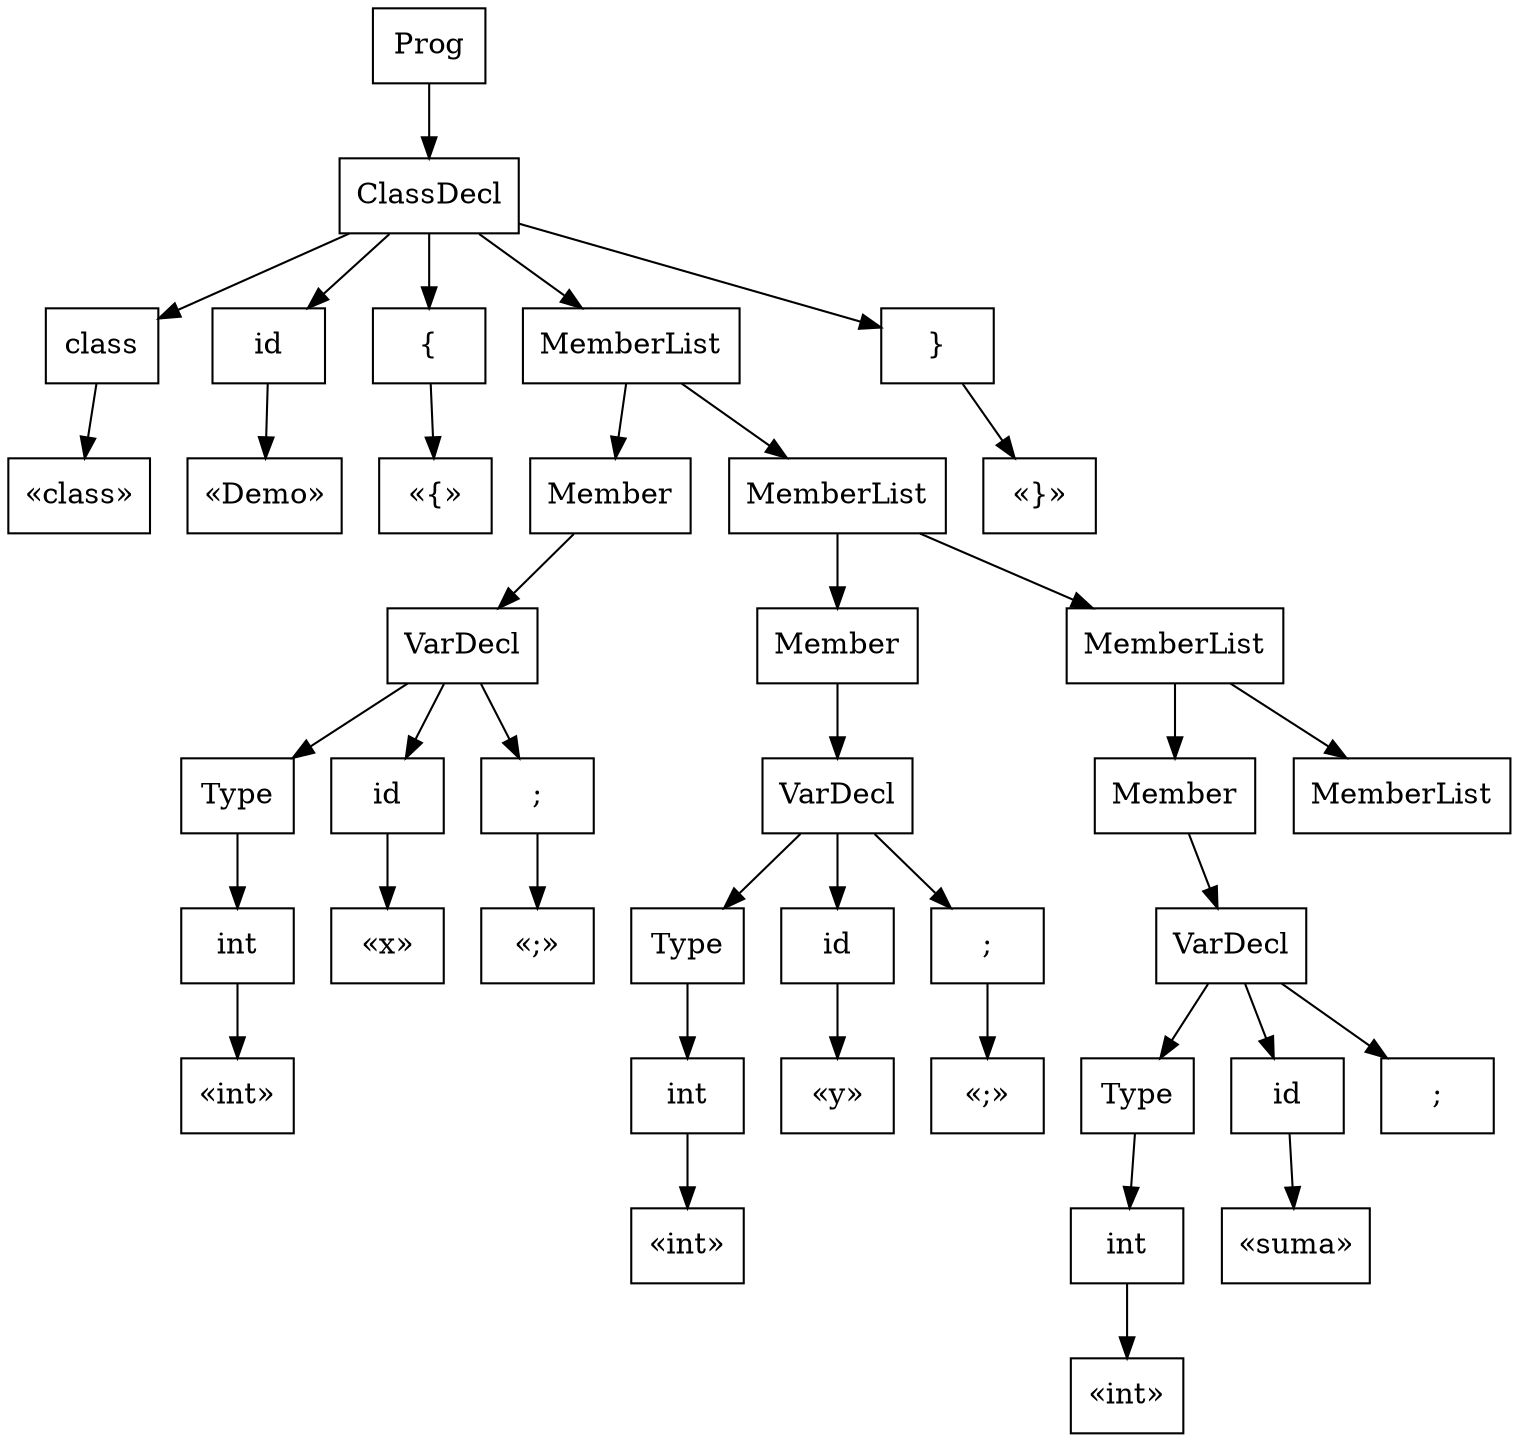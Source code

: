 digraph G { node [shape=box];
n0 [label="Prog"];
n1 [label="ClassDecl"];
n2 [label="class"];
n3 [label="«class»"];
n2 -> n3;
n1 -> n2;
n4 [label="id"];
n5 [label="«Demo»"];
n4 -> n5;
n1 -> n4;
n6 [label="{"];
n7 [label="«{»"];
n6 -> n7;
n1 -> n6;
n8 [label="MemberList"];
n9 [label="Member"];
n10 [label="VarDecl"];
n11 [label="Type"];
n12 [label="int"];
n13 [label="«int»"];
n12 -> n13;
n11 -> n12;
n10 -> n11;
n14 [label="id"];
n15 [label="«x»"];
n14 -> n15;
n10 -> n14;
n16 [label=";"];
n17 [label="«;»"];
n16 -> n17;
n10 -> n16;
n9 -> n10;
n8 -> n9;
n18 [label="MemberList"];
n19 [label="Member"];
n20 [label="VarDecl"];
n21 [label="Type"];
n22 [label="int"];
n23 [label="«int»"];
n22 -> n23;
n21 -> n22;
n20 -> n21;
n24 [label="id"];
n25 [label="«y»"];
n24 -> n25;
n20 -> n24;
n26 [label=";"];
n27 [label="«;»"];
n26 -> n27;
n20 -> n26;
n19 -> n20;
n18 -> n19;
n28 [label="MemberList"];
n29 [label="Member"];
n30 [label="VarDecl"];
n31 [label="Type"];
n32 [label="int"];
n33 [label="«int»"];
n32 -> n33;
n31 -> n32;
n30 -> n31;
n34 [label="id"];
n35 [label="«suma»"];
n34 -> n35;
n30 -> n34;
n36 [label=";"];
n30 -> n36;
n29 -> n30;
n28 -> n29;
n37 [label="MemberList"];
n28 -> n37;
n18 -> n28;
n8 -> n18;
n1 -> n8;
n38 [label="}"];
n39 [label="«}»"];
n38 -> n39;
n1 -> n38;
n0 -> n1;
}
